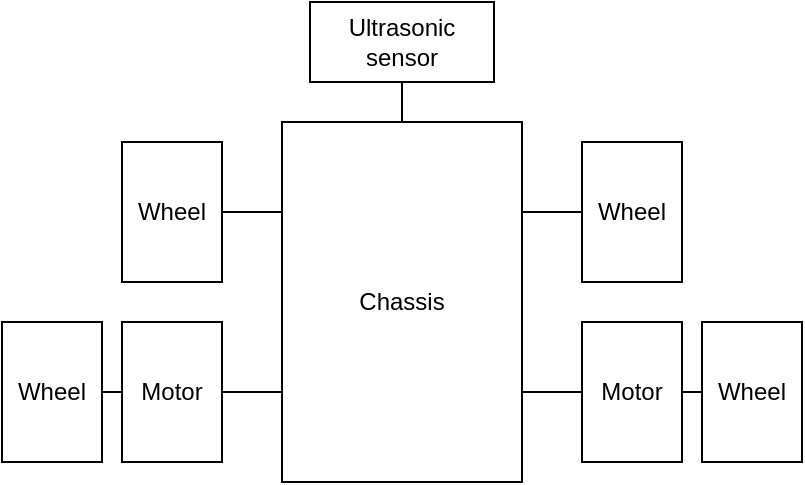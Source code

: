 <mxfile version="21.2.8" type="device" pages="4">
  <diagram id="-Cl7fdibUPo9CbiZJZZQ" name="basic_basic_bot">
    <mxGraphModel dx="1432" dy="881" grid="1" gridSize="10" guides="1" tooltips="1" connect="1" arrows="1" fold="1" page="1" pageScale="1" pageWidth="827" pageHeight="1169" math="0" shadow="0">
      <root>
        <mxCell id="0" />
        <mxCell id="1" parent="0" />
        <mxCell id="7uUfdilooZpwAQBmplKD-1" style="edgeStyle=orthogonalEdgeStyle;rounded=0;orthogonalLoop=1;jettySize=auto;html=1;exitX=0.5;exitY=0;exitDx=0;exitDy=0;endArrow=none;endFill=0;" parent="1" source="7uUfdilooZpwAQBmplKD-4" target="7uUfdilooZpwAQBmplKD-5" edge="1">
          <mxGeometry relative="1" as="geometry" />
        </mxCell>
        <mxCell id="7uUfdilooZpwAQBmplKD-2" style="edgeStyle=orthogonalEdgeStyle;rounded=0;orthogonalLoop=1;jettySize=auto;html=1;exitX=1;exitY=0.25;exitDx=0;exitDy=0;entryX=0;entryY=0.5;entryDx=0;entryDy=0;endArrow=none;endFill=0;" parent="1" source="7uUfdilooZpwAQBmplKD-4" target="7uUfdilooZpwAQBmplKD-10" edge="1">
          <mxGeometry relative="1" as="geometry" />
        </mxCell>
        <mxCell id="7uUfdilooZpwAQBmplKD-3" style="edgeStyle=orthogonalEdgeStyle;rounded=0;orthogonalLoop=1;jettySize=auto;html=1;exitX=1;exitY=0.75;exitDx=0;exitDy=0;entryX=0;entryY=0.5;entryDx=0;entryDy=0;endArrow=none;endFill=0;" parent="1" source="7uUfdilooZpwAQBmplKD-4" target="7uUfdilooZpwAQBmplKD-15" edge="1">
          <mxGeometry relative="1" as="geometry" />
        </mxCell>
        <mxCell id="7uUfdilooZpwAQBmplKD-4" value="Chassis" style="rounded=0;whiteSpace=wrap;html=1;" parent="1" vertex="1">
          <mxGeometry x="160" y="140" width="120" height="180" as="geometry" />
        </mxCell>
        <mxCell id="7uUfdilooZpwAQBmplKD-5" value="Ultrasonic sensor" style="rounded=0;whiteSpace=wrap;html=1;" parent="1" vertex="1">
          <mxGeometry x="174" y="80" width="92" height="40" as="geometry" />
        </mxCell>
        <mxCell id="7uUfdilooZpwAQBmplKD-6" style="edgeStyle=orthogonalEdgeStyle;rounded=0;orthogonalLoop=1;jettySize=auto;html=1;exitX=1;exitY=0.5;exitDx=0;exitDy=0;entryX=0;entryY=0.25;entryDx=0;entryDy=0;endArrow=none;endFill=0;" parent="1" source="7uUfdilooZpwAQBmplKD-7" target="7uUfdilooZpwAQBmplKD-4" edge="1">
          <mxGeometry relative="1" as="geometry" />
        </mxCell>
        <mxCell id="7uUfdilooZpwAQBmplKD-7" value="Wheel" style="rounded=0;whiteSpace=wrap;html=1;" parent="1" vertex="1">
          <mxGeometry x="80" y="150" width="50" height="70" as="geometry" />
        </mxCell>
        <mxCell id="7uUfdilooZpwAQBmplKD-8" style="edgeStyle=orthogonalEdgeStyle;rounded=0;orthogonalLoop=1;jettySize=auto;html=1;exitX=1;exitY=0.5;exitDx=0;exitDy=0;entryX=0;entryY=0.5;entryDx=0;entryDy=0;endArrow=none;endFill=0;" parent="1" source="7uUfdilooZpwAQBmplKD-9" target="7uUfdilooZpwAQBmplKD-13" edge="1">
          <mxGeometry relative="1" as="geometry" />
        </mxCell>
        <mxCell id="7uUfdilooZpwAQBmplKD-9" value="Wheel" style="rounded=0;whiteSpace=wrap;html=1;" parent="1" vertex="1">
          <mxGeometry x="20" y="240" width="50" height="70" as="geometry" />
        </mxCell>
        <mxCell id="7uUfdilooZpwAQBmplKD-10" value="Wheel" style="rounded=0;whiteSpace=wrap;html=1;" parent="1" vertex="1">
          <mxGeometry x="310" y="150" width="50" height="70" as="geometry" />
        </mxCell>
        <mxCell id="7uUfdilooZpwAQBmplKD-11" value="Wheel" style="rounded=0;whiteSpace=wrap;html=1;" parent="1" vertex="1">
          <mxGeometry x="370" y="240" width="50" height="70" as="geometry" />
        </mxCell>
        <mxCell id="7uUfdilooZpwAQBmplKD-12" style="edgeStyle=orthogonalEdgeStyle;rounded=0;orthogonalLoop=1;jettySize=auto;html=1;exitX=1;exitY=0.5;exitDx=0;exitDy=0;entryX=0;entryY=0.75;entryDx=0;entryDy=0;endArrow=none;endFill=0;" parent="1" source="7uUfdilooZpwAQBmplKD-13" target="7uUfdilooZpwAQBmplKD-4" edge="1">
          <mxGeometry relative="1" as="geometry" />
        </mxCell>
        <mxCell id="7uUfdilooZpwAQBmplKD-13" value="Motor" style="rounded=0;whiteSpace=wrap;html=1;" parent="1" vertex="1">
          <mxGeometry x="80" y="240" width="50" height="70" as="geometry" />
        </mxCell>
        <mxCell id="7uUfdilooZpwAQBmplKD-14" style="edgeStyle=orthogonalEdgeStyle;rounded=0;orthogonalLoop=1;jettySize=auto;html=1;exitX=1;exitY=0.5;exitDx=0;exitDy=0;entryX=0;entryY=0.5;entryDx=0;entryDy=0;endArrow=none;endFill=0;" parent="1" source="7uUfdilooZpwAQBmplKD-15" target="7uUfdilooZpwAQBmplKD-11" edge="1">
          <mxGeometry relative="1" as="geometry" />
        </mxCell>
        <mxCell id="7uUfdilooZpwAQBmplKD-15" value="Motor" style="rounded=0;whiteSpace=wrap;html=1;" parent="1" vertex="1">
          <mxGeometry x="310" y="240" width="50" height="70" as="geometry" />
        </mxCell>
      </root>
    </mxGraphModel>
  </diagram>
  <diagram name="basic_bot" id="cQQJ4J0c1fQY17vw0mcC">
    <mxGraphModel dx="1432" dy="881" grid="1" gridSize="10" guides="1" tooltips="1" connect="1" arrows="1" fold="1" page="1" pageScale="1" pageWidth="827" pageHeight="1169" math="0" shadow="0">
      <root>
        <mxCell id="0" />
        <mxCell id="1" parent="0" />
        <mxCell id="9EKb8xWsWASG-cOFqdCC-1" value="Robot" style="swimlane;whiteSpace=wrap;html=1;points=[[0,0,0,0,0],[0,0.13,0,0,0],[0,0.17,0,0,0],[0,0.25,0,0,0],[0,0.33,0,0,0],[0,0.38,0,0,0],[0,0.5,0,0,0],[0,0.63,0,0,0],[0,0.67,0,0,0],[0,0.75,0,0,0],[0,0.83,0,0,0],[0,0.88,0,0,0],[0,1,0,0,0],[0.25,0,0,0,0],[0.25,1,0,0,0],[0.5,0,0,0,0],[0.5,1,0,0,0],[0.75,0,0,0,0],[0.75,1,0,0,0],[1,0,0,0,0],[1,0.25,0,0,0],[1,0.5,0,0,0],[1,0.75,0,0,0],[1,1,0,0,0]];" parent="1" vertex="1">
          <mxGeometry x="10" y="550" width="560" height="370" as="geometry">
            <mxRectangle x="10" y="50" width="80" height="30" as="alternateBounds" />
          </mxGeometry>
        </mxCell>
        <mxCell id="9EKb8xWsWASG-cOFqdCC-3" value="Chassis" style="swimlane;whiteSpace=wrap;html=1;" parent="9EKb8xWsWASG-cOFqdCC-1" vertex="1">
          <mxGeometry x="200" y="40" width="350" height="290" as="geometry">
            <mxRectangle x="200" y="40" width="90" height="30" as="alternateBounds" />
          </mxGeometry>
        </mxCell>
        <mxCell id="9EKb8xWsWASG-cOFqdCC-15" value="Motor" style="rounded=0;whiteSpace=wrap;html=1;" parent="9EKb8xWsWASG-cOFqdCC-3" vertex="1">
          <mxGeometry x="15" y="30" width="45" height="60" as="geometry" />
        </mxCell>
        <mxCell id="9EKb8xWsWASG-cOFqdCC-30" style="edgeStyle=orthogonalEdgeStyle;rounded=0;orthogonalLoop=1;jettySize=auto;html=1;exitX=0;exitY=0.5;exitDx=0;exitDy=0;entryX=1;entryY=0.5;entryDx=0;entryDy=0;fillColor=#ffe6cc;strokeColor=#d79b00;" parent="9EKb8xWsWASG-cOFqdCC-3" source="9EKb8xWsWASG-cOFqdCC-17" target="9EKb8xWsWASG-cOFqdCC-15" edge="1">
          <mxGeometry relative="1" as="geometry" />
        </mxCell>
        <mxCell id="9EKb8xWsWASG-cOFqdCC-17" value="Motor driver" style="rounded=0;whiteSpace=wrap;html=1;" parent="9EKb8xWsWASG-cOFqdCC-3" vertex="1">
          <mxGeometry x="85" y="30" width="95" height="60" as="geometry" />
        </mxCell>
        <mxCell id="9EKb8xWsWASG-cOFqdCC-55" style="edgeStyle=orthogonalEdgeStyle;rounded=0;orthogonalLoop=1;jettySize=auto;html=1;exitX=0.5;exitY=1;exitDx=0;exitDy=0;entryX=0.5;entryY=0;entryDx=0;entryDy=0;fillColor=#d5e8d4;strokeColor=#82b366;" parent="9EKb8xWsWASG-cOFqdCC-3" source="9EKb8xWsWASG-cOFqdCC-19" target="9EKb8xWsWASG-cOFqdCC-54" edge="1">
          <mxGeometry relative="1" as="geometry" />
        </mxCell>
        <mxCell id="9EKb8xWsWASG-cOFqdCC-63" style="edgeStyle=orthogonalEdgeStyle;rounded=0;orthogonalLoop=1;jettySize=auto;html=1;exitX=0;exitY=0.5;exitDx=0;exitDy=0;entryX=1;entryY=0.5;entryDx=0;entryDy=0;" parent="9EKb8xWsWASG-cOFqdCC-3" source="9EKb8xWsWASG-cOFqdCC-19" target="9EKb8xWsWASG-cOFqdCC-17" edge="1">
          <mxGeometry relative="1" as="geometry" />
        </mxCell>
        <mxCell id="9EKb8xWsWASG-cOFqdCC-65" style="edgeStyle=orthogonalEdgeStyle;rounded=0;orthogonalLoop=1;jettySize=auto;html=1;exitX=0;exitY=0.75;exitDx=0;exitDy=0;entryX=1;entryY=0.5;entryDx=0;entryDy=0;" parent="9EKb8xWsWASG-cOFqdCC-3" source="9EKb8xWsWASG-cOFqdCC-19" target="9EKb8xWsWASG-cOFqdCC-61" edge="1">
          <mxGeometry relative="1" as="geometry" />
        </mxCell>
        <mxCell id="9EKb8xWsWASG-cOFqdCC-99" style="edgeStyle=orthogonalEdgeStyle;rounded=0;orthogonalLoop=1;jettySize=auto;html=1;exitX=0.25;exitY=1;exitDx=0;exitDy=0;entryX=0.25;entryY=0;entryDx=0;entryDy=0;fillColor=#f8cecc;strokeColor=#b85450;" parent="9EKb8xWsWASG-cOFqdCC-3" source="9EKb8xWsWASG-cOFqdCC-19" target="9EKb8xWsWASG-cOFqdCC-54" edge="1">
          <mxGeometry relative="1" as="geometry" />
        </mxCell>
        <mxCell id="9EKb8xWsWASG-cOFqdCC-19" value="Computer (microcontroller)" style="rounded=0;whiteSpace=wrap;html=1;" parent="9EKb8xWsWASG-cOFqdCC-3" vertex="1">
          <mxGeometry x="224.5" y="75" width="95" height="50" as="geometry" />
        </mxCell>
        <mxCell id="9EKb8xWsWASG-cOFqdCC-66" style="edgeStyle=orthogonalEdgeStyle;rounded=0;orthogonalLoop=1;jettySize=auto;html=1;exitX=0;exitY=0.5;exitDx=0;exitDy=0;entryX=1;entryY=0.25;entryDx=0;entryDy=0;fillColor=#f8cecc;strokeColor=#b85450;" parent="9EKb8xWsWASG-cOFqdCC-3" source="9EKb8xWsWASG-cOFqdCC-20" target="9EKb8xWsWASG-cOFqdCC-17" edge="1">
          <mxGeometry relative="1" as="geometry" />
        </mxCell>
        <mxCell id="9EKb8xWsWASG-cOFqdCC-67" style="edgeStyle=orthogonalEdgeStyle;rounded=0;orthogonalLoop=1;jettySize=auto;html=1;exitX=0;exitY=0.75;exitDx=0;exitDy=0;entryX=1;entryY=0.25;entryDx=0;entryDy=0;fillColor=#f8cecc;strokeColor=#b85450;" parent="9EKb8xWsWASG-cOFqdCC-3" source="9EKb8xWsWASG-cOFqdCC-20" target="9EKb8xWsWASG-cOFqdCC-61" edge="1">
          <mxGeometry relative="1" as="geometry" />
        </mxCell>
        <mxCell id="9EKb8xWsWASG-cOFqdCC-68" style="edgeStyle=orthogonalEdgeStyle;rounded=0;orthogonalLoop=1;jettySize=auto;html=1;exitX=0.5;exitY=1;exitDx=0;exitDy=0;entryX=0.5;entryY=0;entryDx=0;entryDy=0;fillColor=#f8cecc;strokeColor=#b85450;" parent="9EKb8xWsWASG-cOFqdCC-3" source="9EKb8xWsWASG-cOFqdCC-20" target="9EKb8xWsWASG-cOFqdCC-19" edge="1">
          <mxGeometry relative="1" as="geometry" />
        </mxCell>
        <mxCell id="9EKb8xWsWASG-cOFqdCC-20" value="Battery" style="rounded=0;whiteSpace=wrap;html=1;" parent="9EKb8xWsWASG-cOFqdCC-3" vertex="1">
          <mxGeometry x="239.5" y="30" width="65" height="30" as="geometry" />
        </mxCell>
        <mxCell id="9EKb8xWsWASG-cOFqdCC-69" style="edgeStyle=orthogonalEdgeStyle;rounded=0;orthogonalLoop=1;jettySize=auto;html=1;exitX=0.75;exitY=0;exitDx=0;exitDy=0;entryX=0.75;entryY=1;entryDx=0;entryDy=0;fillColor=#d5e8d4;strokeColor=#82b366;" parent="9EKb8xWsWASG-cOFqdCC-3" source="9EKb8xWsWASG-cOFqdCC-54" target="9EKb8xWsWASG-cOFqdCC-19" edge="1">
          <mxGeometry relative="1" as="geometry" />
        </mxCell>
        <mxCell id="9EKb8xWsWASG-cOFqdCC-54" value="Ultrasonic sensor" style="rounded=0;whiteSpace=wrap;html=1;" parent="9EKb8xWsWASG-cOFqdCC-3" vertex="1">
          <mxGeometry x="226" y="190" width="92" height="40" as="geometry" />
        </mxCell>
        <mxCell id="9EKb8xWsWASG-cOFqdCC-60" value="Motor" style="rounded=0;whiteSpace=wrap;html=1;" parent="9EKb8xWsWASG-cOFqdCC-3" vertex="1">
          <mxGeometry x="15" y="110" width="45" height="60" as="geometry" />
        </mxCell>
        <mxCell id="9EKb8xWsWASG-cOFqdCC-62" style="edgeStyle=orthogonalEdgeStyle;rounded=0;orthogonalLoop=1;jettySize=auto;html=1;exitX=0;exitY=0.5;exitDx=0;exitDy=0;entryX=1;entryY=0.5;entryDx=0;entryDy=0;fillColor=#ffe6cc;strokeColor=#d79b00;" parent="9EKb8xWsWASG-cOFqdCC-3" source="9EKb8xWsWASG-cOFqdCC-61" target="9EKb8xWsWASG-cOFqdCC-60" edge="1">
          <mxGeometry relative="1" as="geometry" />
        </mxCell>
        <mxCell id="9EKb8xWsWASG-cOFqdCC-61" value="Motor driver" style="rounded=0;whiteSpace=wrap;html=1;" parent="9EKb8xWsWASG-cOFqdCC-3" vertex="1">
          <mxGeometry x="85" y="110" width="95" height="60" as="geometry" />
        </mxCell>
        <mxCell id="9EKb8xWsWASG-cOFqdCC-76" value="Mount" style="rounded=0;whiteSpace=wrap;html=1;" parent="9EKb8xWsWASG-cOFqdCC-3" vertex="1">
          <mxGeometry x="15" y="210" width="45" height="60" as="geometry" />
        </mxCell>
        <mxCell id="9EKb8xWsWASG-cOFqdCC-13" value="FL Wheel" style="rounded=0;whiteSpace=wrap;html=1;" parent="9EKb8xWsWASG-cOFqdCC-1" vertex="1">
          <mxGeometry x="10" y="70" width="120" height="60" as="geometry" />
        </mxCell>
        <mxCell id="9EKb8xWsWASG-cOFqdCC-14" value="FR Wheel" style="rounded=0;whiteSpace=wrap;html=1;" parent="9EKb8xWsWASG-cOFqdCC-1" vertex="1">
          <mxGeometry x="10" y="150" width="120" height="60" as="geometry" />
        </mxCell>
        <mxCell id="9EKb8xWsWASG-cOFqdCC-57" value="BL Wheel" style="rounded=0;whiteSpace=wrap;html=1;" parent="9EKb8xWsWASG-cOFqdCC-1" vertex="1">
          <mxGeometry x="10" y="220" width="120" height="60" as="geometry" />
        </mxCell>
        <mxCell id="9EKb8xWsWASG-cOFqdCC-58" value="BR Wheel" style="rounded=0;whiteSpace=wrap;html=1;" parent="9EKb8xWsWASG-cOFqdCC-1" vertex="1">
          <mxGeometry x="10" y="290" width="120" height="60" as="geometry" />
        </mxCell>
        <mxCell id="9EKb8xWsWASG-cOFqdCC-59" style="edgeStyle=orthogonalEdgeStyle;rounded=0;orthogonalLoop=1;jettySize=auto;html=1;exitX=0;exitY=0.5;exitDx=0;exitDy=0;entryX=1;entryY=0.5;entryDx=0;entryDy=0;" parent="9EKb8xWsWASG-cOFqdCC-1" source="9EKb8xWsWASG-cOFqdCC-15" target="9EKb8xWsWASG-cOFqdCC-13" edge="1">
          <mxGeometry relative="1" as="geometry" />
        </mxCell>
        <mxCell id="9EKb8xWsWASG-cOFqdCC-70" style="edgeStyle=orthogonalEdgeStyle;rounded=0;orthogonalLoop=1;jettySize=auto;html=1;exitX=0;exitY=0.5;exitDx=0;exitDy=0;entryX=1;entryY=0.5;entryDx=0;entryDy=0;" parent="9EKb8xWsWASG-cOFqdCC-1" source="9EKb8xWsWASG-cOFqdCC-60" target="9EKb8xWsWASG-cOFqdCC-14" edge="1">
          <mxGeometry relative="1" as="geometry" />
        </mxCell>
        <mxCell id="9EKb8xWsWASG-cOFqdCC-77" style="edgeStyle=orthogonalEdgeStyle;rounded=0;orthogonalLoop=1;jettySize=auto;html=1;exitX=0;exitY=0.5;exitDx=0;exitDy=0;entryX=1;entryY=0.5;entryDx=0;entryDy=0;" parent="9EKb8xWsWASG-cOFqdCC-1" source="9EKb8xWsWASG-cOFqdCC-76" target="9EKb8xWsWASG-cOFqdCC-57" edge="1">
          <mxGeometry relative="1" as="geometry" />
        </mxCell>
        <mxCell id="9EKb8xWsWASG-cOFqdCC-78" style="edgeStyle=orthogonalEdgeStyle;rounded=0;orthogonalLoop=1;jettySize=auto;html=1;exitX=0;exitY=0.5;exitDx=0;exitDy=0;entryX=1;entryY=0.5;entryDx=0;entryDy=0;" parent="9EKb8xWsWASG-cOFqdCC-1" source="9EKb8xWsWASG-cOFqdCC-76" target="9EKb8xWsWASG-cOFqdCC-58" edge="1">
          <mxGeometry relative="1" as="geometry" />
        </mxCell>
      </root>
    </mxGraphModel>
  </diagram>
  <diagram id="U78yrIXa85MhizPVXeoz" name="basic_bot_code_flow">
    <mxGraphModel dx="573" dy="352" grid="0" gridSize="10" guides="1" tooltips="1" connect="1" arrows="1" fold="1" page="1" pageScale="1" pageWidth="827" pageHeight="1169" math="0" shadow="0">
      <root>
        <mxCell id="0" />
        <mxCell id="1" parent="0" />
        <mxCell id="HUJ_rNuVP0fy5nguUogA-4" style="edgeStyle=orthogonalEdgeStyle;rounded=0;orthogonalLoop=1;jettySize=auto;html=1;exitX=0.5;exitY=1;exitDx=0;exitDy=0;entryX=0.5;entryY=0;entryDx=0;entryDy=0;" edge="1" parent="1" source="HUJ_rNuVP0fy5nguUogA-1" target="HUJ_rNuVP0fy5nguUogA-2">
          <mxGeometry relative="1" as="geometry" />
        </mxCell>
        <mxCell id="HUJ_rNuVP0fy5nguUogA-1" value="Pulse ultrasonic sensor" style="rounded=0;whiteSpace=wrap;html=1;" vertex="1" parent="1">
          <mxGeometry x="130" y="40" width="120" height="60" as="geometry" />
        </mxCell>
        <mxCell id="HUJ_rNuVP0fy5nguUogA-7" style="edgeStyle=orthogonalEdgeStyle;rounded=0;orthogonalLoop=1;jettySize=auto;html=1;exitX=0.5;exitY=1;exitDx=0;exitDy=0;entryX=0.5;entryY=0;entryDx=0;entryDy=0;" edge="1" parent="1" source="HUJ_rNuVP0fy5nguUogA-2" target="HUJ_rNuVP0fy5nguUogA-6">
          <mxGeometry relative="1" as="geometry" />
        </mxCell>
        <mxCell id="HUJ_rNuVP0fy5nguUogA-8" value="Yes" style="edgeLabel;html=1;align=center;verticalAlign=middle;resizable=0;points=[];" vertex="1" connectable="0" parent="HUJ_rNuVP0fy5nguUogA-7">
          <mxGeometry x="-0.276" relative="1" as="geometry">
            <mxPoint as="offset" />
          </mxGeometry>
        </mxCell>
        <mxCell id="HUJ_rNuVP0fy5nguUogA-9" style="edgeStyle=orthogonalEdgeStyle;rounded=0;orthogonalLoop=1;jettySize=auto;html=1;exitX=1;exitY=0.5;exitDx=0;exitDy=0;" edge="1" parent="1" source="HUJ_rNuVP0fy5nguUogA-2">
          <mxGeometry relative="1" as="geometry">
            <mxPoint x="300.0" y="160" as="targetPoint" />
          </mxGeometry>
        </mxCell>
        <mxCell id="HUJ_rNuVP0fy5nguUogA-11" value="No" style="edgeLabel;html=1;align=center;verticalAlign=middle;resizable=0;points=[];" vertex="1" connectable="0" parent="HUJ_rNuVP0fy5nguUogA-9">
          <mxGeometry x="-0.269" relative="1" as="geometry">
            <mxPoint as="offset" />
          </mxGeometry>
        </mxCell>
        <mxCell id="HUJ_rNuVP0fy5nguUogA-2" value="Is the object more than 10 cm away?" style="rounded=0;whiteSpace=wrap;html=1;" vertex="1" parent="1">
          <mxGeometry x="130" y="130" width="120" height="60" as="geometry" />
        </mxCell>
        <mxCell id="HUJ_rNuVP0fy5nguUogA-13" style="edgeStyle=orthogonalEdgeStyle;rounded=0;orthogonalLoop=1;jettySize=auto;html=1;exitX=0.5;exitY=1;exitDx=0;exitDy=0;entryX=0.5;entryY=0;entryDx=0;entryDy=0;" edge="1" parent="1" source="HUJ_rNuVP0fy5nguUogA-6" target="HUJ_rNuVP0fy5nguUogA-1">
          <mxGeometry relative="1" as="geometry">
            <Array as="points">
              <mxPoint x="190" y="320" />
              <mxPoint x="110" y="320" />
              <mxPoint x="110" y="20" />
              <mxPoint x="190" y="20" />
            </Array>
          </mxGeometry>
        </mxCell>
        <mxCell id="HUJ_rNuVP0fy5nguUogA-6" value="Pulse motors for 500 ms" style="rounded=0;whiteSpace=wrap;html=1;" vertex="1" parent="1">
          <mxGeometry x="130" y="240" width="120" height="60" as="geometry" />
        </mxCell>
        <mxCell id="HUJ_rNuVP0fy5nguUogA-10" value="Stop moving" style="rounded=0;whiteSpace=wrap;html=1;" vertex="1" parent="1">
          <mxGeometry x="300" y="130" width="120" height="60" as="geometry" />
        </mxCell>
      </root>
    </mxGraphModel>
  </diagram>
  <diagram id="e6ilW9bgxdHSWz2iK1li" name="detailed_bot">
    <mxGraphModel dx="597" dy="367" grid="0" gridSize="10" guides="1" tooltips="1" connect="1" arrows="1" fold="1" page="1" pageScale="1" pageWidth="827" pageHeight="1169" math="0" shadow="0">
      <root>
        <mxCell id="0" />
        <mxCell id="1" parent="0" />
        <mxCell id="-f2Q3qpEduiegCBTkDEY-67" value="" style="rounded=0;whiteSpace=wrap;html=1;" vertex="1" parent="1">
          <mxGeometry x="342" y="40" width="140" height="79" as="geometry" />
        </mxCell>
        <mxCell id="-f2Q3qpEduiegCBTkDEY-32" style="edgeStyle=orthogonalEdgeStyle;rounded=0;orthogonalLoop=1;jettySize=auto;html=1;exitX=0;exitY=0.25;exitDx=0;exitDy=0;entryX=1;entryY=0.5;entryDx=0;entryDy=0;fillColor=#ffe6cc;strokeColor=#d79b00;" edge="1" parent="1" source="-f2Q3qpEduiegCBTkDEY-29" target="-f2Q3qpEduiegCBTkDEY-30">
          <mxGeometry relative="1" as="geometry" />
        </mxCell>
        <mxCell id="-f2Q3qpEduiegCBTkDEY-33" style="edgeStyle=orthogonalEdgeStyle;rounded=0;orthogonalLoop=1;jettySize=auto;html=1;exitX=0;exitY=0.75;exitDx=0;exitDy=0;entryX=1;entryY=0.5;entryDx=0;entryDy=0;fillColor=#ffe6cc;strokeColor=#d79b00;" edge="1" parent="1" source="-f2Q3qpEduiegCBTkDEY-29" target="-f2Q3qpEduiegCBTkDEY-31">
          <mxGeometry relative="1" as="geometry" />
        </mxCell>
        <mxCell id="-f2Q3qpEduiegCBTkDEY-50" style="edgeStyle=orthogonalEdgeStyle;rounded=0;orthogonalLoop=1;jettySize=auto;html=1;exitX=0.75;exitY=1;exitDx=0;exitDy=0;entryX=0.75;entryY=0;entryDx=0;entryDy=0;fillColor=#f8cecc;strokeColor=#b85450;" edge="1" parent="1" source="-f2Q3qpEduiegCBTkDEY-29" target="-f2Q3qpEduiegCBTkDEY-36">
          <mxGeometry relative="1" as="geometry">
            <Array as="points">
              <mxPoint x="233" y="264.5" />
              <mxPoint x="312" y="264.5" />
              <mxPoint x="312" y="74.5" />
              <mxPoint x="233" y="74.5" />
            </Array>
          </mxGeometry>
        </mxCell>
        <mxCell id="-f2Q3qpEduiegCBTkDEY-29" value="L298N" style="rounded=0;whiteSpace=wrap;html=1;" vertex="1" parent="1">
          <mxGeometry x="162" y="184.5" width="95" height="60" as="geometry" />
        </mxCell>
        <mxCell id="-f2Q3qpEduiegCBTkDEY-30" value="DC&lt;br&gt;motor" style="rounded=0;whiteSpace=wrap;html=1;" vertex="1" parent="1">
          <mxGeometry x="62" y="144.5" width="45" height="60" as="geometry" />
        </mxCell>
        <mxCell id="-f2Q3qpEduiegCBTkDEY-31" value="DC motor" style="rounded=0;whiteSpace=wrap;html=1;" vertex="1" parent="1">
          <mxGeometry x="62" y="224.5" width="45" height="60" as="geometry" />
        </mxCell>
        <mxCell id="-f2Q3qpEduiegCBTkDEY-51" style="edgeStyle=orthogonalEdgeStyle;rounded=0;orthogonalLoop=1;jettySize=auto;html=1;exitX=0.5;exitY=0;exitDx=0;exitDy=0;fillColor=#f8cecc;strokeColor=#b85450;strokeWidth=3;" edge="1" parent="1" source="-f2Q3qpEduiegCBTkDEY-34" target="-f2Q3qpEduiegCBTkDEY-29">
          <mxGeometry relative="1" as="geometry" />
        </mxCell>
        <mxCell id="-f2Q3qpEduiegCBTkDEY-34" value="12V Battery" style="rounded=0;whiteSpace=wrap;html=1;" vertex="1" parent="1">
          <mxGeometry x="177" y="284.5" width="65" height="30" as="geometry" />
        </mxCell>
        <mxCell id="-f2Q3qpEduiegCBTkDEY-43" style="edgeStyle=orthogonalEdgeStyle;rounded=0;orthogonalLoop=1;jettySize=auto;html=1;exitX=0.25;exitY=1;exitDx=0;exitDy=0;entryX=0.25;entryY=0;entryDx=0;entryDy=0;fillColor=#d5e8d4;strokeColor=#82b366;" edge="1" parent="1" source="-f2Q3qpEduiegCBTkDEY-36" target="-f2Q3qpEduiegCBTkDEY-29">
          <mxGeometry relative="1" as="geometry" />
        </mxCell>
        <mxCell id="-f2Q3qpEduiegCBTkDEY-44" style="edgeStyle=orthogonalEdgeStyle;rounded=0;orthogonalLoop=1;jettySize=auto;html=1;exitX=0.5;exitY=1;exitDx=0;exitDy=0;entryX=0.5;entryY=0;entryDx=0;entryDy=0;fillColor=#d5e8d4;strokeColor=#82b366;" edge="1" parent="1" source="-f2Q3qpEduiegCBTkDEY-36" target="-f2Q3qpEduiegCBTkDEY-29">
          <mxGeometry relative="1" as="geometry" />
        </mxCell>
        <mxCell id="-f2Q3qpEduiegCBTkDEY-45" style="edgeStyle=orthogonalEdgeStyle;rounded=0;orthogonalLoop=1;jettySize=auto;html=1;exitX=0.75;exitY=1;exitDx=0;exitDy=0;entryX=0.75;entryY=0;entryDx=0;entryDy=0;fillColor=#dae8fc;strokeColor=#6c8ebf;" edge="1" parent="1" source="-f2Q3qpEduiegCBTkDEY-36" target="-f2Q3qpEduiegCBTkDEY-29">
          <mxGeometry relative="1" as="geometry" />
        </mxCell>
        <mxCell id="-f2Q3qpEduiegCBTkDEY-46" style="edgeStyle=orthogonalEdgeStyle;rounded=0;orthogonalLoop=1;jettySize=auto;html=1;exitX=1;exitY=0.75;exitDx=0;exitDy=0;entryX=1;entryY=0.25;entryDx=0;entryDy=0;fillColor=#d5e8d4;strokeColor=#82b366;" edge="1" parent="1" source="-f2Q3qpEduiegCBTkDEY-36" target="-f2Q3qpEduiegCBTkDEY-29">
          <mxGeometry relative="1" as="geometry" />
        </mxCell>
        <mxCell id="-f2Q3qpEduiegCBTkDEY-47" style="edgeStyle=orthogonalEdgeStyle;rounded=0;orthogonalLoop=1;jettySize=auto;html=1;exitX=1;exitY=0.5;exitDx=0;exitDy=0;entryX=1;entryY=0.5;entryDx=0;entryDy=0;fillColor=#d5e8d4;strokeColor=#82b366;" edge="1" parent="1" source="-f2Q3qpEduiegCBTkDEY-36" target="-f2Q3qpEduiegCBTkDEY-29">
          <mxGeometry relative="1" as="geometry">
            <Array as="points">
              <mxPoint x="282" y="119.5" />
              <mxPoint x="282" y="214.5" />
            </Array>
          </mxGeometry>
        </mxCell>
        <mxCell id="-f2Q3qpEduiegCBTkDEY-48" style="edgeStyle=orthogonalEdgeStyle;rounded=0;orthogonalLoop=1;jettySize=auto;html=1;exitX=1;exitY=0.25;exitDx=0;exitDy=0;entryX=1;entryY=0.75;entryDx=0;entryDy=0;fillColor=#dae8fc;strokeColor=#6c8ebf;" edge="1" parent="1" source="-f2Q3qpEduiegCBTkDEY-36" target="-f2Q3qpEduiegCBTkDEY-29">
          <mxGeometry relative="1" as="geometry">
            <Array as="points">
              <mxPoint x="292" y="106.5" />
              <mxPoint x="292" y="229.5" />
            </Array>
          </mxGeometry>
        </mxCell>
        <mxCell id="-f2Q3qpEduiegCBTkDEY-53" style="edgeStyle=orthogonalEdgeStyle;rounded=0;orthogonalLoop=1;jettySize=auto;html=1;exitX=0.5;exitY=0;exitDx=0;exitDy=0;entryX=1;entryY=0.75;entryDx=0;entryDy=0;fillColor=#f8cecc;strokeColor=#b85450;" edge="1" parent="1" source="-f2Q3qpEduiegCBTkDEY-36" target="-f2Q3qpEduiegCBTkDEY-52">
          <mxGeometry relative="1" as="geometry" />
        </mxCell>
        <mxCell id="-f2Q3qpEduiegCBTkDEY-54" style="edgeStyle=orthogonalEdgeStyle;rounded=0;orthogonalLoop=1;jettySize=auto;html=1;exitX=0;exitY=0.25;exitDx=0;exitDy=0;entryX=0.75;entryY=1;entryDx=0;entryDy=0;fillColor=#d5e8d4;strokeColor=#82b366;" edge="1" parent="1" source="-f2Q3qpEduiegCBTkDEY-36" target="-f2Q3qpEduiegCBTkDEY-52">
          <mxGeometry relative="1" as="geometry" />
        </mxCell>
        <mxCell id="-f2Q3qpEduiegCBTkDEY-36" value="STM32 Blue Pill&lt;br&gt;(STM32F103)" style="rounded=0;whiteSpace=wrap;html=1;" vertex="1" parent="1">
          <mxGeometry x="162" y="94.5" width="95" height="50" as="geometry" />
        </mxCell>
        <mxCell id="-f2Q3qpEduiegCBTkDEY-55" style="edgeStyle=orthogonalEdgeStyle;rounded=0;orthogonalLoop=1;jettySize=auto;html=1;exitX=0.5;exitY=1;exitDx=0;exitDy=0;entryX=0;entryY=0.5;entryDx=0;entryDy=0;fillColor=#d5e8d4;strokeColor=#82b366;" edge="1" parent="1" source="-f2Q3qpEduiegCBTkDEY-52" target="-f2Q3qpEduiegCBTkDEY-36">
          <mxGeometry relative="1" as="geometry" />
        </mxCell>
        <mxCell id="-f2Q3qpEduiegCBTkDEY-52" value="Ultrasonic sensor" style="rounded=0;whiteSpace=wrap;html=1;" vertex="1" parent="1">
          <mxGeometry x="40" y="44.5" width="92" height="40" as="geometry" />
        </mxCell>
        <mxCell id="-f2Q3qpEduiegCBTkDEY-56" value="" style="endArrow=classic;html=1;rounded=0;fillColor=#dae8fc;strokeColor=#6c8ebf;" edge="1" parent="1">
          <mxGeometry width="50" height="50" relative="1" as="geometry">
            <mxPoint x="351.5" y="59.3" as="sourcePoint" />
            <mxPoint x="391.5" y="59.3" as="targetPoint" />
          </mxGeometry>
        </mxCell>
        <mxCell id="-f2Q3qpEduiegCBTkDEY-57" value="" style="endArrow=classic;html=1;rounded=0;fillColor=#d5e8d4;strokeColor=#82b366;" edge="1" parent="1">
          <mxGeometry width="50" height="50" relative="1" as="geometry">
            <mxPoint x="351.5" y="69.3" as="sourcePoint" />
            <mxPoint x="391.5" y="69.3" as="targetPoint" />
          </mxGeometry>
        </mxCell>
        <mxCell id="-f2Q3qpEduiegCBTkDEY-58" value="" style="endArrow=classic;html=1;rounded=0;fillColor=#ffe6cc;strokeColor=#d79b00;" edge="1" parent="1">
          <mxGeometry width="50" height="50" relative="1" as="geometry">
            <mxPoint x="351.5" y="79.3" as="sourcePoint" />
            <mxPoint x="391.5" y="79.3" as="targetPoint" />
          </mxGeometry>
        </mxCell>
        <mxCell id="-f2Q3qpEduiegCBTkDEY-59" value="" style="endArrow=classic;html=1;rounded=0;fillColor=#f8cecc;strokeColor=#b85450;" edge="1" parent="1">
          <mxGeometry width="50" height="50" relative="1" as="geometry">
            <mxPoint x="351.5" y="89.3" as="sourcePoint" />
            <mxPoint x="391.5" y="89.3" as="targetPoint" />
          </mxGeometry>
        </mxCell>
        <mxCell id="-f2Q3qpEduiegCBTkDEY-60" value="" style="endArrow=classic;html=1;rounded=0;fillColor=#f8cecc;strokeColor=#b85450;strokeWidth=3;" edge="1" parent="1">
          <mxGeometry width="50" height="50" relative="1" as="geometry">
            <mxPoint x="351.5" y="99.87" as="sourcePoint" />
            <mxPoint x="391.5" y="99.87" as="targetPoint" />
          </mxGeometry>
        </mxCell>
        <mxCell id="-f2Q3qpEduiegCBTkDEY-61" value="PWM" style="text;html=1;strokeColor=none;fillColor=none;align=center;verticalAlign=middle;whiteSpace=wrap;rounded=0;" vertex="1" parent="1">
          <mxGeometry x="414.5" y="54.5" width="30" height="10" as="geometry" />
        </mxCell>
        <mxCell id="-f2Q3qpEduiegCBTkDEY-62" value="GPIO" style="text;html=1;strokeColor=none;fillColor=none;align=center;verticalAlign=middle;whiteSpace=wrap;rounded=0;" vertex="1" parent="1">
          <mxGeometry x="414.5" y="64.5" width="30" height="10" as="geometry" />
        </mxCell>
        <mxCell id="-f2Q3qpEduiegCBTkDEY-63" value="Motor control" style="text;html=1;strokeColor=none;fillColor=none;align=center;verticalAlign=middle;whiteSpace=wrap;rounded=0;" vertex="1" parent="1">
          <mxGeometry x="391.5" y="74.5" width="80" height="10" as="geometry" />
        </mxCell>
        <mxCell id="-f2Q3qpEduiegCBTkDEY-64" value="5V" style="text;html=1;strokeColor=none;fillColor=none;align=center;verticalAlign=middle;whiteSpace=wrap;rounded=0;" vertex="1" parent="1">
          <mxGeometry x="421.5" y="84.5" width="16" height="10" as="geometry" />
        </mxCell>
        <mxCell id="-f2Q3qpEduiegCBTkDEY-65" value="12V" style="text;html=1;strokeColor=none;fillColor=none;align=center;verticalAlign=middle;whiteSpace=wrap;rounded=0;" vertex="1" parent="1">
          <mxGeometry x="418" y="95.07" width="23" height="10" as="geometry" />
        </mxCell>
      </root>
    </mxGraphModel>
  </diagram>
</mxfile>

